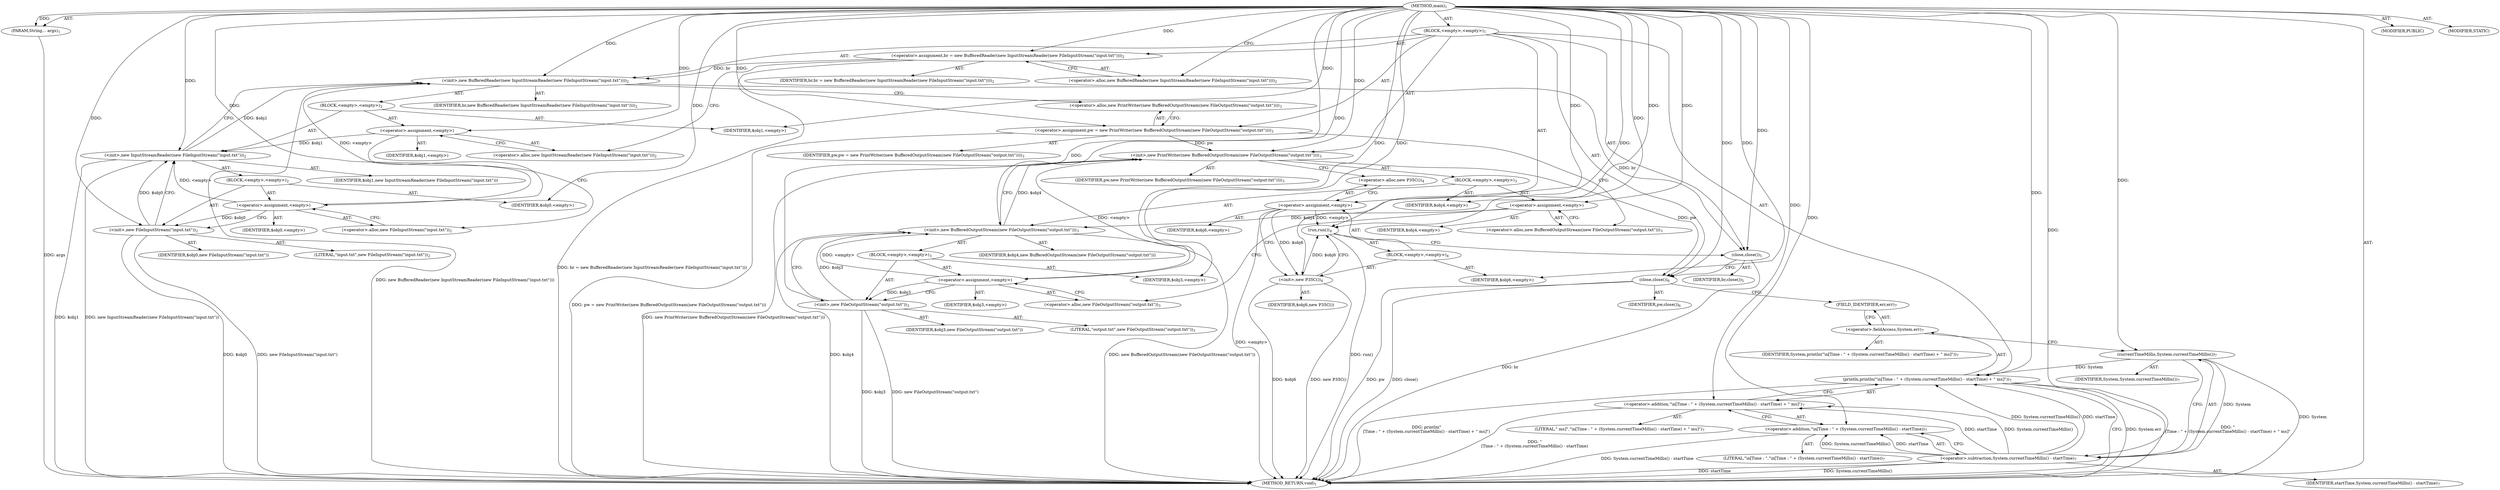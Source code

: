digraph "main" {  
"17" [label = <(METHOD,main)<SUB>1</SUB>> ]
"18" [label = <(PARAM,String... args)<SUB>1</SUB>> ]
"19" [label = <(BLOCK,&lt;empty&gt;,&lt;empty&gt;)<SUB>1</SUB>> ]
"20" [label = <(&lt;operator&gt;.assignment,br = new BufferedReader(new InputStreamReader(new FileInputStream(&quot;input.txt&quot;))))<SUB>2</SUB>> ]
"21" [label = <(IDENTIFIER,br,br = new BufferedReader(new InputStreamReader(new FileInputStream(&quot;input.txt&quot;))))<SUB>2</SUB>> ]
"22" [label = <(&lt;operator&gt;.alloc,new BufferedReader(new InputStreamReader(new FileInputStream(&quot;input.txt&quot;))))<SUB>2</SUB>> ]
"23" [label = <(&lt;init&gt;,new BufferedReader(new InputStreamReader(new FileInputStream(&quot;input.txt&quot;))))<SUB>2</SUB>> ]
"24" [label = <(IDENTIFIER,br,new BufferedReader(new InputStreamReader(new FileInputStream(&quot;input.txt&quot;))))<SUB>2</SUB>> ]
"25" [label = <(BLOCK,&lt;empty&gt;,&lt;empty&gt;)<SUB>2</SUB>> ]
"26" [label = <(&lt;operator&gt;.assignment,&lt;empty&gt;)> ]
"27" [label = <(IDENTIFIER,$obj1,&lt;empty&gt;)> ]
"28" [label = <(&lt;operator&gt;.alloc,new InputStreamReader(new FileInputStream(&quot;input.txt&quot;)))<SUB>2</SUB>> ]
"29" [label = <(&lt;init&gt;,new InputStreamReader(new FileInputStream(&quot;input.txt&quot;)))<SUB>2</SUB>> ]
"30" [label = <(IDENTIFIER,$obj1,new InputStreamReader(new FileInputStream(&quot;input.txt&quot;)))> ]
"31" [label = <(BLOCK,&lt;empty&gt;,&lt;empty&gt;)<SUB>2</SUB>> ]
"32" [label = <(&lt;operator&gt;.assignment,&lt;empty&gt;)> ]
"33" [label = <(IDENTIFIER,$obj0,&lt;empty&gt;)> ]
"34" [label = <(&lt;operator&gt;.alloc,new FileInputStream(&quot;input.txt&quot;))<SUB>2</SUB>> ]
"35" [label = <(&lt;init&gt;,new FileInputStream(&quot;input.txt&quot;))<SUB>2</SUB>> ]
"36" [label = <(IDENTIFIER,$obj0,new FileInputStream(&quot;input.txt&quot;))> ]
"37" [label = <(LITERAL,&quot;input.txt&quot;,new FileInputStream(&quot;input.txt&quot;))<SUB>2</SUB>> ]
"38" [label = <(IDENTIFIER,$obj0,&lt;empty&gt;)> ]
"39" [label = <(IDENTIFIER,$obj1,&lt;empty&gt;)> ]
"40" [label = <(&lt;operator&gt;.assignment,pw = new PrintWriter(new BufferedOutputStream(new FileOutputStream(&quot;output.txt&quot;))))<SUB>3</SUB>> ]
"41" [label = <(IDENTIFIER,pw,pw = new PrintWriter(new BufferedOutputStream(new FileOutputStream(&quot;output.txt&quot;))))<SUB>3</SUB>> ]
"42" [label = <(&lt;operator&gt;.alloc,new PrintWriter(new BufferedOutputStream(new FileOutputStream(&quot;output.txt&quot;))))<SUB>3</SUB>> ]
"43" [label = <(&lt;init&gt;,new PrintWriter(new BufferedOutputStream(new FileOutputStream(&quot;output.txt&quot;))))<SUB>3</SUB>> ]
"44" [label = <(IDENTIFIER,pw,new PrintWriter(new BufferedOutputStream(new FileOutputStream(&quot;output.txt&quot;))))<SUB>3</SUB>> ]
"45" [label = <(BLOCK,&lt;empty&gt;,&lt;empty&gt;)<SUB>3</SUB>> ]
"46" [label = <(&lt;operator&gt;.assignment,&lt;empty&gt;)> ]
"47" [label = <(IDENTIFIER,$obj4,&lt;empty&gt;)> ]
"48" [label = <(&lt;operator&gt;.alloc,new BufferedOutputStream(new FileOutputStream(&quot;output.txt&quot;)))<SUB>3</SUB>> ]
"49" [label = <(&lt;init&gt;,new BufferedOutputStream(new FileOutputStream(&quot;output.txt&quot;)))<SUB>3</SUB>> ]
"50" [label = <(IDENTIFIER,$obj4,new BufferedOutputStream(new FileOutputStream(&quot;output.txt&quot;)))> ]
"51" [label = <(BLOCK,&lt;empty&gt;,&lt;empty&gt;)<SUB>3</SUB>> ]
"52" [label = <(&lt;operator&gt;.assignment,&lt;empty&gt;)> ]
"53" [label = <(IDENTIFIER,$obj3,&lt;empty&gt;)> ]
"54" [label = <(&lt;operator&gt;.alloc,new FileOutputStream(&quot;output.txt&quot;))<SUB>3</SUB>> ]
"55" [label = <(&lt;init&gt;,new FileOutputStream(&quot;output.txt&quot;))<SUB>3</SUB>> ]
"56" [label = <(IDENTIFIER,$obj3,new FileOutputStream(&quot;output.txt&quot;))> ]
"57" [label = <(LITERAL,&quot;output.txt&quot;,new FileOutputStream(&quot;output.txt&quot;))<SUB>3</SUB>> ]
"58" [label = <(IDENTIFIER,$obj3,&lt;empty&gt;)> ]
"59" [label = <(IDENTIFIER,$obj4,&lt;empty&gt;)> ]
"60" [label = <(run,run())<SUB>4</SUB>> ]
"61" [label = <(BLOCK,&lt;empty&gt;,&lt;empty&gt;)<SUB>4</SUB>> ]
"62" [label = <(&lt;operator&gt;.assignment,&lt;empty&gt;)> ]
"63" [label = <(IDENTIFIER,$obj6,&lt;empty&gt;)> ]
"64" [label = <(&lt;operator&gt;.alloc,new P35C())<SUB>4</SUB>> ]
"65" [label = <(&lt;init&gt;,new P35C())<SUB>4</SUB>> ]
"66" [label = <(IDENTIFIER,$obj6,new P35C())> ]
"67" [label = <(IDENTIFIER,$obj6,&lt;empty&gt;)> ]
"68" [label = <(close,close())<SUB>5</SUB>> ]
"69" [label = <(IDENTIFIER,br,close())<SUB>5</SUB>> ]
"70" [label = <(close,close())<SUB>6</SUB>> ]
"71" [label = <(IDENTIFIER,pw,close())<SUB>6</SUB>> ]
"72" [label = <(println,println(&quot;\n[Time : &quot; + (System.currentTimeMillis() - startTime) + &quot; ms]&quot;))<SUB>7</SUB>> ]
"73" [label = <(&lt;operator&gt;.fieldAccess,System.err)<SUB>7</SUB>> ]
"74" [label = <(IDENTIFIER,System,println(&quot;\n[Time : &quot; + (System.currentTimeMillis() - startTime) + &quot; ms]&quot;))<SUB>7</SUB>> ]
"75" [label = <(FIELD_IDENTIFIER,err,err)<SUB>7</SUB>> ]
"76" [label = <(&lt;operator&gt;.addition,&quot;\n[Time : &quot; + (System.currentTimeMillis() - startTime) + &quot; ms]&quot;)<SUB>7</SUB>> ]
"77" [label = <(&lt;operator&gt;.addition,&quot;\n[Time : &quot; + (System.currentTimeMillis() - startTime))<SUB>7</SUB>> ]
"78" [label = <(LITERAL,&quot;\n[Time : &quot;,&quot;\n[Time : &quot; + (System.currentTimeMillis() - startTime))<SUB>7</SUB>> ]
"79" [label = <(&lt;operator&gt;.subtraction,System.currentTimeMillis() - startTime)<SUB>7</SUB>> ]
"80" [label = <(currentTimeMillis,System.currentTimeMillis())<SUB>7</SUB>> ]
"81" [label = <(IDENTIFIER,System,System.currentTimeMillis())<SUB>7</SUB>> ]
"82" [label = <(IDENTIFIER,startTime,System.currentTimeMillis() - startTime)<SUB>7</SUB>> ]
"83" [label = <(LITERAL,&quot; ms]&quot;,&quot;\n[Time : &quot; + (System.currentTimeMillis() - startTime) + &quot; ms]&quot;)<SUB>7</SUB>> ]
"84" [label = <(MODIFIER,PUBLIC)> ]
"85" [label = <(MODIFIER,STATIC)> ]
"86" [label = <(METHOD_RETURN,void)<SUB>1</SUB>> ]
  "17" -> "18"  [ label = "AST: "] 
  "17" -> "19"  [ label = "AST: "] 
  "17" -> "84"  [ label = "AST: "] 
  "17" -> "85"  [ label = "AST: "] 
  "17" -> "86"  [ label = "AST: "] 
  "19" -> "20"  [ label = "AST: "] 
  "19" -> "23"  [ label = "AST: "] 
  "19" -> "40"  [ label = "AST: "] 
  "19" -> "43"  [ label = "AST: "] 
  "19" -> "60"  [ label = "AST: "] 
  "19" -> "68"  [ label = "AST: "] 
  "19" -> "70"  [ label = "AST: "] 
  "19" -> "72"  [ label = "AST: "] 
  "20" -> "21"  [ label = "AST: "] 
  "20" -> "22"  [ label = "AST: "] 
  "23" -> "24"  [ label = "AST: "] 
  "23" -> "25"  [ label = "AST: "] 
  "25" -> "26"  [ label = "AST: "] 
  "25" -> "29"  [ label = "AST: "] 
  "25" -> "39"  [ label = "AST: "] 
  "26" -> "27"  [ label = "AST: "] 
  "26" -> "28"  [ label = "AST: "] 
  "29" -> "30"  [ label = "AST: "] 
  "29" -> "31"  [ label = "AST: "] 
  "31" -> "32"  [ label = "AST: "] 
  "31" -> "35"  [ label = "AST: "] 
  "31" -> "38"  [ label = "AST: "] 
  "32" -> "33"  [ label = "AST: "] 
  "32" -> "34"  [ label = "AST: "] 
  "35" -> "36"  [ label = "AST: "] 
  "35" -> "37"  [ label = "AST: "] 
  "40" -> "41"  [ label = "AST: "] 
  "40" -> "42"  [ label = "AST: "] 
  "43" -> "44"  [ label = "AST: "] 
  "43" -> "45"  [ label = "AST: "] 
  "45" -> "46"  [ label = "AST: "] 
  "45" -> "49"  [ label = "AST: "] 
  "45" -> "59"  [ label = "AST: "] 
  "46" -> "47"  [ label = "AST: "] 
  "46" -> "48"  [ label = "AST: "] 
  "49" -> "50"  [ label = "AST: "] 
  "49" -> "51"  [ label = "AST: "] 
  "51" -> "52"  [ label = "AST: "] 
  "51" -> "55"  [ label = "AST: "] 
  "51" -> "58"  [ label = "AST: "] 
  "52" -> "53"  [ label = "AST: "] 
  "52" -> "54"  [ label = "AST: "] 
  "55" -> "56"  [ label = "AST: "] 
  "55" -> "57"  [ label = "AST: "] 
  "60" -> "61"  [ label = "AST: "] 
  "61" -> "62"  [ label = "AST: "] 
  "61" -> "65"  [ label = "AST: "] 
  "61" -> "67"  [ label = "AST: "] 
  "62" -> "63"  [ label = "AST: "] 
  "62" -> "64"  [ label = "AST: "] 
  "65" -> "66"  [ label = "AST: "] 
  "68" -> "69"  [ label = "AST: "] 
  "70" -> "71"  [ label = "AST: "] 
  "72" -> "73"  [ label = "AST: "] 
  "72" -> "76"  [ label = "AST: "] 
  "73" -> "74"  [ label = "AST: "] 
  "73" -> "75"  [ label = "AST: "] 
  "76" -> "77"  [ label = "AST: "] 
  "76" -> "83"  [ label = "AST: "] 
  "77" -> "78"  [ label = "AST: "] 
  "77" -> "79"  [ label = "AST: "] 
  "79" -> "80"  [ label = "AST: "] 
  "79" -> "82"  [ label = "AST: "] 
  "80" -> "81"  [ label = "AST: "] 
  "20" -> "28"  [ label = "CFG: "] 
  "23" -> "42"  [ label = "CFG: "] 
  "40" -> "48"  [ label = "CFG: "] 
  "43" -> "64"  [ label = "CFG: "] 
  "60" -> "68"  [ label = "CFG: "] 
  "68" -> "70"  [ label = "CFG: "] 
  "70" -> "75"  [ label = "CFG: "] 
  "72" -> "86"  [ label = "CFG: "] 
  "22" -> "20"  [ label = "CFG: "] 
  "42" -> "40"  [ label = "CFG: "] 
  "73" -> "80"  [ label = "CFG: "] 
  "76" -> "72"  [ label = "CFG: "] 
  "26" -> "34"  [ label = "CFG: "] 
  "29" -> "23"  [ label = "CFG: "] 
  "46" -> "54"  [ label = "CFG: "] 
  "49" -> "43"  [ label = "CFG: "] 
  "62" -> "65"  [ label = "CFG: "] 
  "65" -> "60"  [ label = "CFG: "] 
  "75" -> "73"  [ label = "CFG: "] 
  "77" -> "76"  [ label = "CFG: "] 
  "28" -> "26"  [ label = "CFG: "] 
  "48" -> "46"  [ label = "CFG: "] 
  "64" -> "62"  [ label = "CFG: "] 
  "79" -> "77"  [ label = "CFG: "] 
  "32" -> "35"  [ label = "CFG: "] 
  "35" -> "29"  [ label = "CFG: "] 
  "52" -> "55"  [ label = "CFG: "] 
  "55" -> "49"  [ label = "CFG: "] 
  "80" -> "79"  [ label = "CFG: "] 
  "34" -> "32"  [ label = "CFG: "] 
  "54" -> "52"  [ label = "CFG: "] 
  "17" -> "22"  [ label = "CFG: "] 
  "18" -> "86"  [ label = "DDG: args"] 
  "20" -> "86"  [ label = "DDG: br = new BufferedReader(new InputStreamReader(new FileInputStream(&quot;input.txt&quot;)))"] 
  "29" -> "86"  [ label = "DDG: $obj1"] 
  "35" -> "86"  [ label = "DDG: $obj0"] 
  "35" -> "86"  [ label = "DDG: new FileInputStream(&quot;input.txt&quot;)"] 
  "29" -> "86"  [ label = "DDG: new InputStreamReader(new FileInputStream(&quot;input.txt&quot;))"] 
  "23" -> "86"  [ label = "DDG: new BufferedReader(new InputStreamReader(new FileInputStream(&quot;input.txt&quot;)))"] 
  "40" -> "86"  [ label = "DDG: pw = new PrintWriter(new BufferedOutputStream(new FileOutputStream(&quot;output.txt&quot;)))"] 
  "49" -> "86"  [ label = "DDG: $obj4"] 
  "55" -> "86"  [ label = "DDG: $obj3"] 
  "55" -> "86"  [ label = "DDG: new FileOutputStream(&quot;output.txt&quot;)"] 
  "49" -> "86"  [ label = "DDG: new BufferedOutputStream(new FileOutputStream(&quot;output.txt&quot;))"] 
  "43" -> "86"  [ label = "DDG: new PrintWriter(new BufferedOutputStream(new FileOutputStream(&quot;output.txt&quot;)))"] 
  "62" -> "86"  [ label = "DDG: &lt;empty&gt;"] 
  "65" -> "86"  [ label = "DDG: $obj6"] 
  "65" -> "86"  [ label = "DDG: new P35C()"] 
  "60" -> "86"  [ label = "DDG: run()"] 
  "68" -> "86"  [ label = "DDG: br"] 
  "70" -> "86"  [ label = "DDG: pw"] 
  "70" -> "86"  [ label = "DDG: close()"] 
  "72" -> "86"  [ label = "DDG: System.err"] 
  "80" -> "86"  [ label = "DDG: System"] 
  "79" -> "86"  [ label = "DDG: System.currentTimeMillis()"] 
  "77" -> "86"  [ label = "DDG: System.currentTimeMillis() - startTime"] 
  "76" -> "86"  [ label = "DDG: &quot;\n[Time : &quot; + (System.currentTimeMillis() - startTime)"] 
  "72" -> "86"  [ label = "DDG: &quot;\n[Time : &quot; + (System.currentTimeMillis() - startTime) + &quot; ms]&quot;"] 
  "72" -> "86"  [ label = "DDG: println(&quot;\n[Time : &quot; + (System.currentTimeMillis() - startTime) + &quot; ms]&quot;)"] 
  "79" -> "86"  [ label = "DDG: startTime"] 
  "17" -> "18"  [ label = "DDG: "] 
  "17" -> "20"  [ label = "DDG: "] 
  "17" -> "40"  [ label = "DDG: "] 
  "20" -> "23"  [ label = "DDG: br"] 
  "17" -> "23"  [ label = "DDG: "] 
  "32" -> "23"  [ label = "DDG: &lt;empty&gt;"] 
  "29" -> "23"  [ label = "DDG: $obj1"] 
  "40" -> "43"  [ label = "DDG: pw"] 
  "17" -> "43"  [ label = "DDG: "] 
  "52" -> "43"  [ label = "DDG: &lt;empty&gt;"] 
  "49" -> "43"  [ label = "DDG: $obj4"] 
  "62" -> "60"  [ label = "DDG: &lt;empty&gt;"] 
  "65" -> "60"  [ label = "DDG: $obj6"] 
  "17" -> "60"  [ label = "DDG: "] 
  "23" -> "68"  [ label = "DDG: br"] 
  "17" -> "68"  [ label = "DDG: "] 
  "43" -> "70"  [ label = "DDG: pw"] 
  "17" -> "70"  [ label = "DDG: "] 
  "80" -> "72"  [ label = "DDG: System"] 
  "17" -> "72"  [ label = "DDG: "] 
  "79" -> "72"  [ label = "DDG: System.currentTimeMillis()"] 
  "79" -> "72"  [ label = "DDG: startTime"] 
  "17" -> "26"  [ label = "DDG: "] 
  "17" -> "39"  [ label = "DDG: "] 
  "17" -> "46"  [ label = "DDG: "] 
  "17" -> "59"  [ label = "DDG: "] 
  "17" -> "62"  [ label = "DDG: "] 
  "17" -> "67"  [ label = "DDG: "] 
  "17" -> "76"  [ label = "DDG: "] 
  "79" -> "76"  [ label = "DDG: System.currentTimeMillis()"] 
  "79" -> "76"  [ label = "DDG: startTime"] 
  "26" -> "29"  [ label = "DDG: $obj1"] 
  "17" -> "29"  [ label = "DDG: "] 
  "32" -> "29"  [ label = "DDG: &lt;empty&gt;"] 
  "35" -> "29"  [ label = "DDG: $obj0"] 
  "46" -> "49"  [ label = "DDG: $obj4"] 
  "17" -> "49"  [ label = "DDG: "] 
  "52" -> "49"  [ label = "DDG: &lt;empty&gt;"] 
  "55" -> "49"  [ label = "DDG: $obj3"] 
  "62" -> "65"  [ label = "DDG: $obj6"] 
  "17" -> "65"  [ label = "DDG: "] 
  "17" -> "77"  [ label = "DDG: "] 
  "79" -> "77"  [ label = "DDG: System.currentTimeMillis()"] 
  "79" -> "77"  [ label = "DDG: startTime"] 
  "17" -> "32"  [ label = "DDG: "] 
  "17" -> "38"  [ label = "DDG: "] 
  "17" -> "52"  [ label = "DDG: "] 
  "17" -> "58"  [ label = "DDG: "] 
  "80" -> "79"  [ label = "DDG: System"] 
  "17" -> "79"  [ label = "DDG: "] 
  "32" -> "35"  [ label = "DDG: $obj0"] 
  "17" -> "35"  [ label = "DDG: "] 
  "52" -> "55"  [ label = "DDG: $obj3"] 
  "17" -> "55"  [ label = "DDG: "] 
  "17" -> "80"  [ label = "DDG: "] 
}
